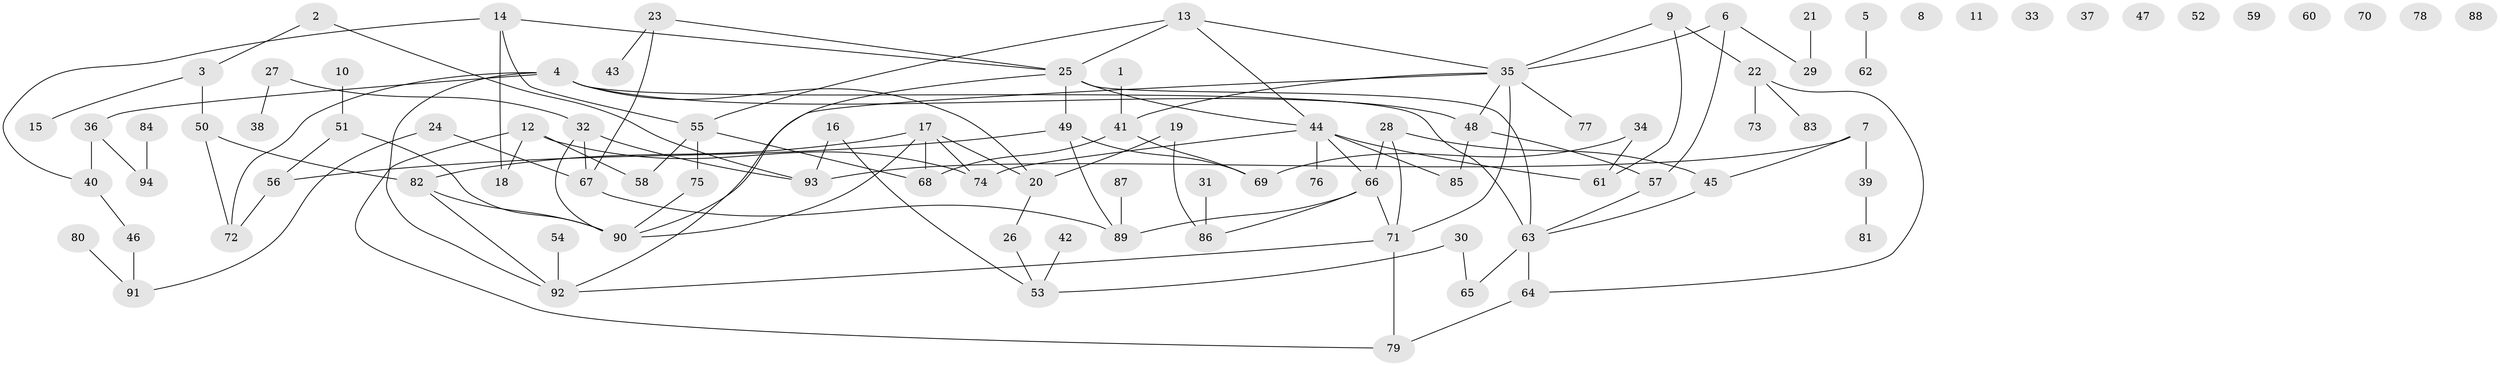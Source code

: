 // coarse degree distribution, {3: 0.17142857142857143, 12: 0.05714285714285714, 9: 0.02857142857142857, 1: 0.3142857142857143, 2: 0.11428571428571428, 6: 0.08571428571428572, 7: 0.02857142857142857, 5: 0.14285714285714285, 4: 0.02857142857142857, 8: 0.02857142857142857}
// Generated by graph-tools (version 1.1) at 2025/35/03/04/25 23:35:52]
// undirected, 94 vertices, 120 edges
graph export_dot {
  node [color=gray90,style=filled];
  1;
  2;
  3;
  4;
  5;
  6;
  7;
  8;
  9;
  10;
  11;
  12;
  13;
  14;
  15;
  16;
  17;
  18;
  19;
  20;
  21;
  22;
  23;
  24;
  25;
  26;
  27;
  28;
  29;
  30;
  31;
  32;
  33;
  34;
  35;
  36;
  37;
  38;
  39;
  40;
  41;
  42;
  43;
  44;
  45;
  46;
  47;
  48;
  49;
  50;
  51;
  52;
  53;
  54;
  55;
  56;
  57;
  58;
  59;
  60;
  61;
  62;
  63;
  64;
  65;
  66;
  67;
  68;
  69;
  70;
  71;
  72;
  73;
  74;
  75;
  76;
  77;
  78;
  79;
  80;
  81;
  82;
  83;
  84;
  85;
  86;
  87;
  88;
  89;
  90;
  91;
  92;
  93;
  94;
  1 -- 41;
  2 -- 3;
  2 -- 93;
  3 -- 15;
  3 -- 50;
  4 -- 20;
  4 -- 36;
  4 -- 48;
  4 -- 63;
  4 -- 72;
  4 -- 92;
  5 -- 62;
  6 -- 29;
  6 -- 35;
  6 -- 57;
  7 -- 39;
  7 -- 45;
  7 -- 93;
  9 -- 22;
  9 -- 35;
  9 -- 61;
  10 -- 51;
  12 -- 18;
  12 -- 58;
  12 -- 74;
  12 -- 79;
  13 -- 25;
  13 -- 35;
  13 -- 44;
  13 -- 55;
  14 -- 18;
  14 -- 25;
  14 -- 40;
  14 -- 55;
  16 -- 53;
  16 -- 93;
  17 -- 20;
  17 -- 68;
  17 -- 74;
  17 -- 82;
  17 -- 90;
  19 -- 20;
  19 -- 86;
  20 -- 26;
  21 -- 29;
  22 -- 64;
  22 -- 73;
  22 -- 83;
  23 -- 25;
  23 -- 43;
  23 -- 67;
  24 -- 67;
  24 -- 91;
  25 -- 44;
  25 -- 49;
  25 -- 63;
  25 -- 92;
  26 -- 53;
  27 -- 32;
  27 -- 38;
  28 -- 45;
  28 -- 66;
  28 -- 71;
  30 -- 53;
  30 -- 65;
  31 -- 86;
  32 -- 67;
  32 -- 90;
  32 -- 93;
  34 -- 61;
  34 -- 69;
  35 -- 41;
  35 -- 48;
  35 -- 71;
  35 -- 77;
  35 -- 90;
  36 -- 40;
  36 -- 94;
  39 -- 81;
  40 -- 46;
  41 -- 68;
  41 -- 69;
  42 -- 53;
  44 -- 61;
  44 -- 66;
  44 -- 74;
  44 -- 76;
  44 -- 85;
  45 -- 63;
  46 -- 91;
  48 -- 57;
  48 -- 85;
  49 -- 56;
  49 -- 69;
  49 -- 89;
  50 -- 72;
  50 -- 82;
  51 -- 56;
  51 -- 90;
  54 -- 92;
  55 -- 58;
  55 -- 68;
  55 -- 75;
  56 -- 72;
  57 -- 63;
  63 -- 64;
  63 -- 65;
  64 -- 79;
  66 -- 71;
  66 -- 86;
  66 -- 89;
  67 -- 89;
  71 -- 79;
  71 -- 92;
  75 -- 90;
  80 -- 91;
  82 -- 90;
  82 -- 92;
  84 -- 94;
  87 -- 89;
}
